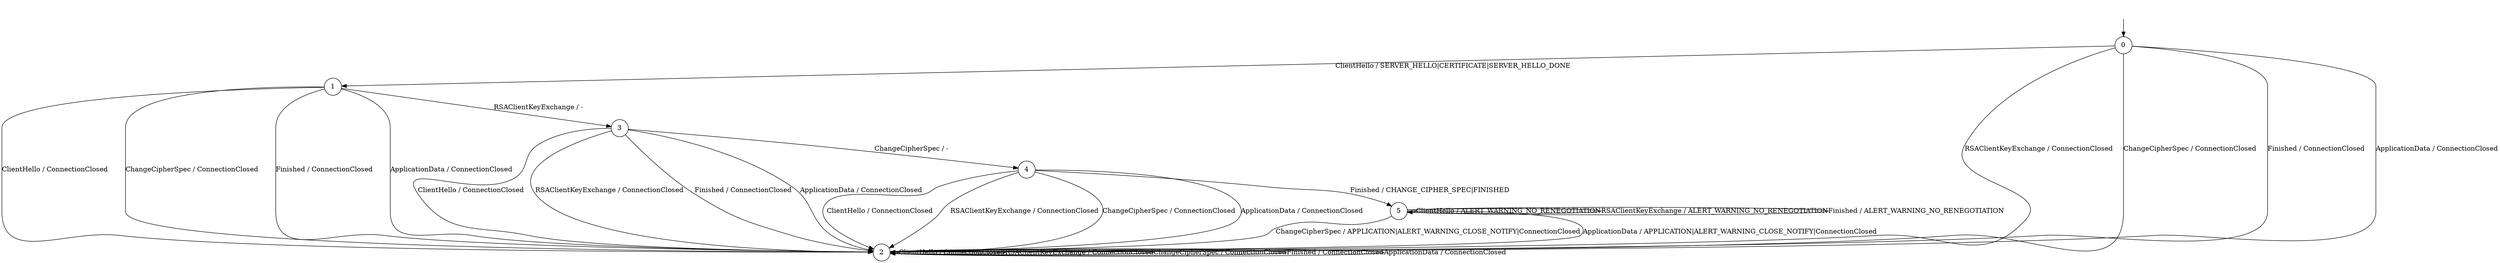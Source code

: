 digraph g {
__start0 [label="" shape="none"];

	s0 [shape="circle" label="0"];
	s1 [shape="circle" label="1"];
	s2 [shape="circle" label="2"];
	s3 [shape="circle" label="3"];
	s4 [shape="circle" label="4"];
	s5 [shape="circle" label="5"];
	s0 -> s1 [label="ClientHello / SERVER_HELLO|CERTIFICATE|SERVER_HELLO_DONE"];
	s0 -> s2 [label="RSAClientKeyExchange / ConnectionClosed"];
	s0 -> s2 [label="ChangeCipherSpec / ConnectionClosed"];
	s0 -> s2 [label="Finished / ConnectionClosed"];
	s0 -> s2 [label="ApplicationData / ConnectionClosed"];
	s1 -> s2 [label="ClientHello / ConnectionClosed"];
	s1 -> s3 [label="RSAClientKeyExchange / -"];
	s1 -> s2 [label="ChangeCipherSpec / ConnectionClosed"];
	s1 -> s2 [label="Finished / ConnectionClosed"];
	s1 -> s2 [label="ApplicationData / ConnectionClosed"];
	s2 -> s2 [label="ClientHello / ConnectionClosed"];
	s2 -> s2 [label="RSAClientKeyExchange / ConnectionClosed"];
	s2 -> s2 [label="ChangeCipherSpec / ConnectionClosed"];
	s2 -> s2 [label="Finished / ConnectionClosed"];
	s2 -> s2 [label="ApplicationData / ConnectionClosed"];
	s3 -> s2 [label="ClientHello / ConnectionClosed"];
	s3 -> s2 [label="RSAClientKeyExchange / ConnectionClosed"];
	s3 -> s4 [label="ChangeCipherSpec / -"];
	s3 -> s2 [label="Finished / ConnectionClosed"];
	s3 -> s2 [label="ApplicationData / ConnectionClosed"];
	s4 -> s2 [label="ClientHello / ConnectionClosed"];
	s4 -> s2 [label="RSAClientKeyExchange / ConnectionClosed"];
	s4 -> s2 [label="ChangeCipherSpec / ConnectionClosed"];
	s4 -> s5 [label="Finished / CHANGE_CIPHER_SPEC|FINISHED"];
	s4 -> s2 [label="ApplicationData / ConnectionClosed"];
	s5 -> s5 [label="ClientHello / ALERT_WARNING_NO_RENEGOTIATION"];
	s5 -> s5 [label="RSAClientKeyExchange / ALERT_WARNING_NO_RENEGOTIATION"];
	s5 -> s2 [label="ChangeCipherSpec / APPLICATION|ALERT_WARNING_CLOSE_NOTIFY|ConnectionClosed"];
	s5 -> s5 [label="Finished / ALERT_WARNING_NO_RENEGOTIATION"];
	s5 -> s2 [label="ApplicationData / APPLICATION|ALERT_WARNING_CLOSE_NOTIFY|ConnectionClosed"];

__start0 -> s0;
}
